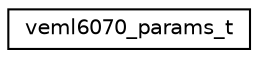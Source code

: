 digraph "Graphical Class Hierarchy"
{
 // LATEX_PDF_SIZE
  edge [fontname="Helvetica",fontsize="10",labelfontname="Helvetica",labelfontsize="10"];
  node [fontname="Helvetica",fontsize="10",shape=record];
  rankdir="LR";
  Node0 [label="veml6070_params_t",height=0.2,width=0.4,color="black", fillcolor="white", style="filled",URL="$structveml6070__params__t.html",tooltip="Device initialization parameters."];
}
